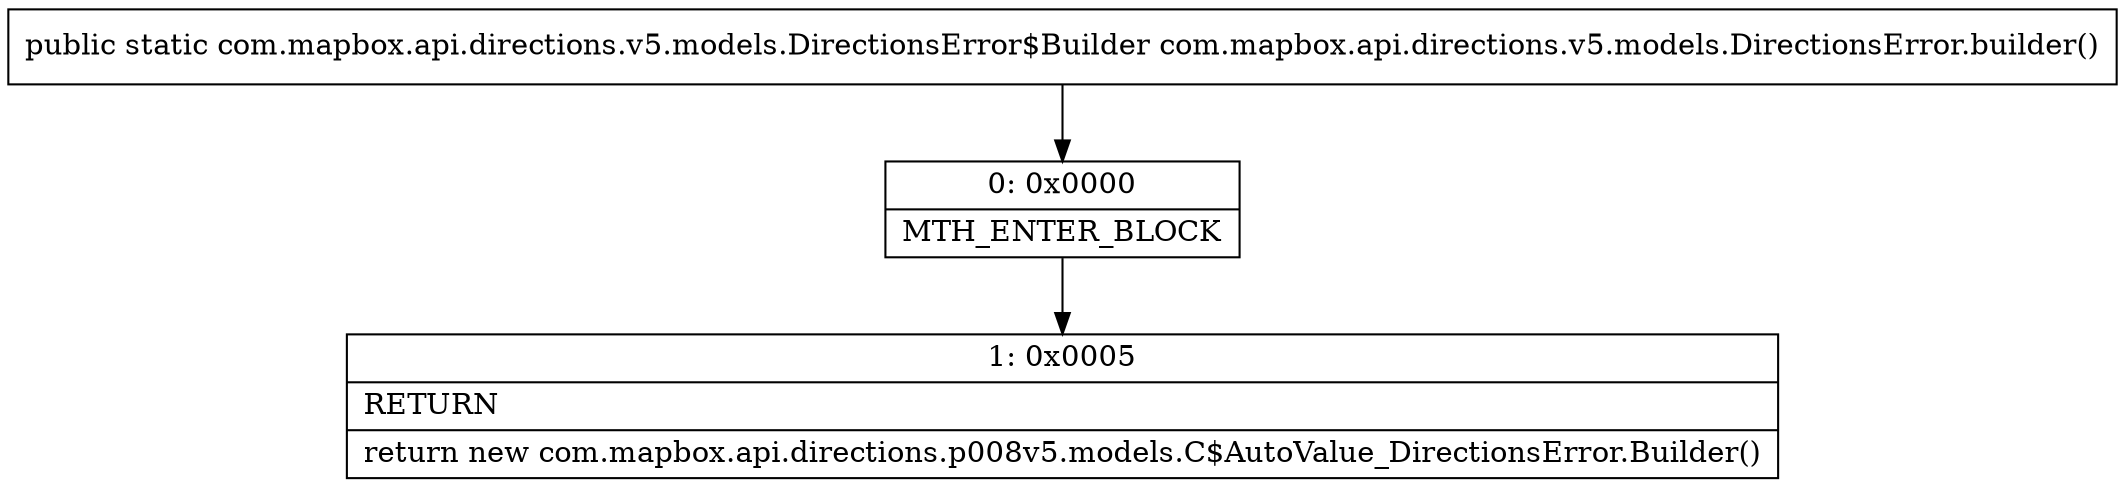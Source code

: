 digraph "CFG forcom.mapbox.api.directions.v5.models.DirectionsError.builder()Lcom\/mapbox\/api\/directions\/v5\/models\/DirectionsError$Builder;" {
Node_0 [shape=record,label="{0\:\ 0x0000|MTH_ENTER_BLOCK\l}"];
Node_1 [shape=record,label="{1\:\ 0x0005|RETURN\l|return new com.mapbox.api.directions.p008v5.models.C$AutoValue_DirectionsError.Builder()\l}"];
MethodNode[shape=record,label="{public static com.mapbox.api.directions.v5.models.DirectionsError$Builder com.mapbox.api.directions.v5.models.DirectionsError.builder() }"];
MethodNode -> Node_0;
Node_0 -> Node_1;
}

